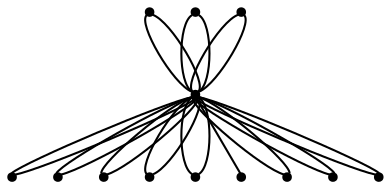 graph {
  node [shape=point,comment="{\"directed\":false,\"doi\":\"10.1007/978-3-540-77537-9_15\",\"figure\":\"? (2)\"}"]

  v0 [pos="1012.752086816832,1520.4918636615464"]
  v1 [pos="990.0768767068552,1605.083007182942"]
  v2 [pos="990.0737431459648,1435.899670716933"]
  v3 [pos="928.1266483129456,1373.972952230494"]
  v4 [pos="928.1266483129457,1667.0097892707881"]
  v5 [pos="843.5022437250891,1520.4918636615464"]
  v6 [pos="843.5022437250891,1351.3063965483984"]
  v7 [pos="843.5001758930294,1689.6773307746944"]
  v8 [pos="758.8757713051729,1373.972952230494"]
  v9 [pos="758.8757713051729,1667.0097892707881"]
  v10 [pos="696.9265927336937,1435.899670716933"]
  v11 [pos="696.9265927336936,1605.083007182942"]
  v12 [pos="674.250348707687,1520.4918636615462"]

  v12 -- v5 [id="-2",pos="674.250348707687,1520.4918636615462 688.3535518912381,1522.2518417998633 688.3535518912381,1522.2518417998633 688.3535518912381,1522.2518417998633 702.4598568228788,1524.0150000085368 730.6641953579215,1527.5413164258841 758.8768052212027,1527.5413164258841 787.0852794203647,1527.5413164258841 815.2896179554074,1524.0150000085368 829.395922887048,1522.2518417998633 833.8028507831484,1521.702166638675 835.455448744186,1521.4960384532294 843.5022437250891,1520.4918636615464"]
  v12 -- v5 [id="-3",pos="674.250348707687,1520.4918636615462 688.3535518912381,1518.729723075387 688.3535518912381,1518.729723075387 688.3535518912381,1518.729723075387 702.4598568228788,1516.9665648667133 730.6641953579215,1513.4403756521804 758.8768052212027,1513.4403756521804 787.0852794203647,1513.4403756521804 815.2896179554074,1516.9665648667133 829.395922887048,1518.729723075387 833.8028507831484,1519.2807100155976 835.455448744186,1519.4873301181765 843.5022437250891,1520.4918636615464"]
  v10 -- v5 [id="-4",pos="696.9265927336937,1435.899670716933 710.0196599561115,1441.422467105039 710.0196599561115,1441.422467105039 710.0196599561115,1441.422467105039 723.1169264682503,1446.9453588952556 749.3113958669263,1457.9910152728746 773.7379006674123,1472.0877583537074 798.1685411320176,1486.1886991274112 820.8354162881541,1503.340853807143 832.1688538662222,1511.9148323005734 835.7092408313306,1514.595472607913 837.0368859432463,1515.6007127231655 843.5022437250891,1520.4918636615464"]
  v9 -- v5 [id="-8",pos="758.8757713051729,1667.0097892707881 764.4017979821493,1653.9206196818322 764.4017979821493,1653.9206196818322 764.4017979821493,1653.9206196818322 769.926727117494,1640.8282700225195 780.9765853881836,1614.6478955995792 795.0787546557049,1590.2266088952556 809.1850595873456,1565.8051949881178 826.343675515818,1543.1469392896538 834.9208520223928,1531.8220727346998 837.6012395636978,1528.281700406375 838.6063848916873,1526.9540607832532 843.5022437250891,1520.4918636615464"]
  v8 -- v5 [id="-9",pos="758.8757713051729,1373.972952230494 764.4017979821493,1387.0652700891033 764.4017979821493,1387.0652700891033 764.4017979821493,1387.0652700891033 769.926727117494,1400.1532948527308 780.9765853881836,1426.3378669685421 795.0787546557049,1450.755083182809 809.1850595873456,1475.1763698871323 826.343675515818,1497.8346255855965 834.9208520223928,1509.1638170362357 837.6012395636978,1512.704149613681 838.6063848916873,1514.031774330223 843.5022437250891,1520.4918636615464"]
  v8 -- v5 [id="-11",pos="758.8757713051729,1373.972952230494 767.4540453533793,1385.3021118804297 767.4540453533793,1385.3021118804297 767.4540453533793,1385.3021118804297 776.031221859954,1396.6311761282545 793.1898377884265,1419.2852341338476 807.2961427200672,1443.7066480409853 821.3983119875885,1468.128061948123 832.4482338838799,1494.3084363710634 837.9731630192246,1507.400658827562 839.6997033740197,1511.4919783452178 840.347156007068,1513.0262231643387 843.5022437250891,1520.4918636615464"]
  v2 -- v5 [id="-13",pos="990.0737431459648,1435.899670716933 975.7839896978334,1446.6702192079777 961.4941885305005,1457.4449335911895 949.8647010270939,1465.5145529260174 938.2393491878065,1473.579974567974 929.2785103021665,1478.9403011615464 924.7960230272869,1481.6204644583327 920.3135357524072,1484.300627755119 920.3135357524072,1484.300627755119 920.3135357524072,1484.300627755119 895.8828952878021,1498.3973708359517 869.6925615532454,1509.4430272135705 856.5952950411064,1514.9659190037871 852.5024191390635,1516.6930947163726 850.9675906757974,1517.3407856085921 843.5022437250891,1520.4918636615464"]
  v5 -- v0 [id="-19",pos="843.5022437250891,1520.4918636615464 851.544871229072,1519.4873301181765 853.1974691901096,1519.2807100155976 857.6043970862099,1518.729723075387 871.7107020178506,1516.9665648667133 899.9192398426144,1513.4403756521804 928.1277140417764,1513.4403756521804 956.3361882409383,1513.4403756521804 984.5446624401003,1516.9665648667133 998.6467680820199,1518.729723075387 1012.752086816832,1520.4918636615464 1012.752086816832,1520.4918636615464 1012.752086816832,1520.4918636615464"]
  v5 -- v0 [id="-21",pos="843.5022437250891,1520.4918636615464 851.544871229072,1521.4960384532294 853.1974691901096,1521.702166638675 857.6043970862099,1522.2518417998633 871.7107020178506,1524.0150000085368 899.9192398426144,1527.5413164258841 928.1277140417764,1527.5413164258841 956.3361882409383,1527.5413164258841 984.5446624401003,1524.0150000085368 998.6467680820199,1522.2518417998633 1012.752086816832,1520.4918636615464 1012.752086816832,1520.4918636615464 1012.752086816832,1520.4918636615464"]
  v5 -- v2 [id="-23",pos="843.5022437250891,1520.4918636615464 850.4048202392667,1517.5782722690726 856.5952950411063,1514.9659190037871 856.5952950411064,1514.9659190037871 866.1649673107058,1503.340853807143 888.8317788412404,1486.1886991274112 913.2624829314475,1472.0877583537074 937.6889877319336,1457.9910152728746 963.8834571306095,1446.9453588952556 976.9806600171465,1441.422467105039 990.0737431459648,1435.899670716933 990.0737431459648,1435.899670716933 990.0737431459648,1435.899670716933"]
  v5 -- v1 [id="-24",pos="843.5022437250891,1520.4918636615464 850.9693677189737,1523.6426555081687 852.5037115341008,1524.2898693898346 856.5952950411064,1526.0157730742774 869.6925615532454,1531.5385376616796 895.8870309519212,1542.5843212421128 920.3135357524072,1556.6810643229455 944.7442398426144,1570.7820050966495 967.411051373149,1587.934032573567 978.7444889512172,1596.5080110669974 990.0768767068552,1605.083007182942 990.0768767068552,1605.083007182942 990.0768767068552,1605.083007182942"]
  v5 -- v1 [id="-25",pos="843.5022437250891,1520.4918636615464 850.4067749867604,1523.4053437515577 856.5952950411063,1526.0157730742774 856.5952950411064,1526.0157730742774 866.1649673107058,1537.6408382709214 888.8317788412404,1554.792865747839 913.2624829314475,1568.893806521543 937.6931233960528,1582.9906768051899 963.8834571306095,1594.036333182809 976.9806600171465,1599.559097770211 990.0768767068552,1605.083007182942 990.0768767068552,1605.083007182942 990.0768767068552,1605.083007182942"]
  v5 -- v4 [id="-26",pos="843.5022437250891,1520.4918636615464 849.9658289374307,1525.3827283935952 851.2939661536105,1526.3874914982941 854.8356653967569,1529.0668597774911 860.6567080830418,1543.1469392896538 877.8152603859124,1565.8051949881178 891.9215653175531,1590.2266088952556 906.0237345850744,1614.6478955995792 917.0777921454851,1640.8282700225195 922.6027212808298,1653.9206196818322 928.1266483129457,1667.0097892707881 928.1266483129457,1667.0097892707881 928.1266483129457,1667.0097892707881"]
  v5 -- v3 [id="-28",pos="843.5022437250891,1520.4918636615464 849.9616932733115,1515.6007127231655 851.2898304894914,1514.595472607913 854.8315297326376,1511.9148323005734 860.6567080830418,1497.8346255855965 877.8152603859124,1475.1763698871323 891.9215653175531,1450.755083182809 906.0237345850744,1426.3378669685421 917.0777921454851,1400.1532948527308 922.6027212808298,1387.0610723962322 928.1266483129456,1373.972952230494 928.1266483129456,1373.972952230494 928.1266483129456,1373.972952230494"]
  v5 -- v3 [id="-34",pos="843.5022437250891,1520.4918636615464 848.3939350815706,1514.031774330223 849.39908040956,1512.704149613681 852.0794679508653,1509.1638170362357 854.5521497149799,1494.3084363710634 865.6020079856695,1468.128061948123 879.7083765429119,1443.7066480409853 893.8104821848315,1419.2852341338476 910.9690981133039,1396.6311761282545 919.5462746198787,1385.3021118804297 928.1266483129456,1373.972952230494 928.1266483129456,1373.972952230494 928.1266483129456,1373.972952230494"]
  v5 -- v4 [id="-36",pos="843.5022437250891,1520.4918636615464 848.3939350815706,1526.9516667865378 849.39908040956,1528.2788144925262 852.0794679508653,1531.8178750418288 854.5521497149799,1546.673255707001 865.6020079856695,1572.8536301299414 879.7083765429119,1597.2749168342648 893.8104821848315,1621.6963307414026 910.9690981133039,1644.3545864398668 919.5462746198787,1655.6795801976348 928.1266483129457,1667.0097892707881 928.1266483129457,1667.0097892707881 928.1266483129457,1667.0097892707881"]
  v5 -- v10 [id="-43",pos="843.5022437250891,1520.4918636615464 830.4050249321516,1514.9659190037871 830.4050249321516,1514.9659190037871 830.4050249321516,1514.9659190037871 817.3077584200126,1509.4430272135705 791.1174883110579,1498.3973708359517 766.6867842208507,1484.300627755119 742.2561437562454,1470.1995597786008 719.589268600109,1453.0517299945543 708.2600303117619,1444.4735538082527 696.9265927336937,1435.899670716933 696.9265927336937,1435.899670716933 696.9265927336937,1435.899670716933"]
  v5 -- v9 [id="-46",pos="843.5022437250891,1520.4918636615464 837.9731630192246,1533.5810332505025 837.9731630192246,1533.5810332505025 837.9731630192246,1533.5810332505025 832.4482338838799,1546.673255707001 821.3983119875885,1572.8536301299414 807.2961427200672,1597.2749168342648 793.1898377884265,1621.6963307414026 776.031221859954,1644.3545864398668 767.4540453533793,1655.6836506876916 758.8757713051729,1667.0097892707881 758.8757713051729,1667.0097892707881 758.8757713051729,1667.0097892707881"]
  v5 -- v6 [id="-51",pos="843.5022437250891,1520.4918636615464 849.0272205796352,1507.400658827562 849.0272205796352,1507.400658827562 849.0272205796352,1507.400658827562 847.0256863971089,1492.295197429524 850.5533442652502,1464.0973863721733 850.5533442652502,1435.8997025176366 850.5533442652502,1407.7018914602859 847.0256863971089,1379.5042076057491 845.2619210886401,1365.4031396292312 843.5022437250891,1351.3063965483984 843.5022437250891,1351.3063965483984 843.5022437250891,1351.3063965483984"]
  v5 -- v11 [id="-55",pos="843.5022437250891,1520.4918636615464 832.1688538662222,1529.0668597774911 832.1688538662222,1529.0668597774911 832.1688538662222,1529.0668597774911 820.8354162881541,1537.6408382709214 798.1685411320176,1554.792865747839 773.7379006674123,1568.893806521543 749.3113958669263,1582.9906768051899 723.1169264682503,1594.036333182809 710.0238592458326,1599.559097770211 696.9265927336936,1605.083007182942 696.9265927336936,1605.083007182942 696.9265927336936,1605.083007182942"]
  v5 -- v11 [id="-60",pos="843.5022437250891,1520.4918636615464 830.4050249321516,1526.0157730742774 830.4050249321516,1526.0157730742774 830.4050249321516,1526.0157730742774 817.3077584200126,1531.5385376616796 791.1174883110579,1542.5843212421128 766.6867842208507,1556.6810643229455 742.2561437562454,1570.7820050966495 719.5934678898301,1587.934032573567 708.2600303117619,1596.5080110669974 696.9265927336936,1605.083007182942 696.9265927336936,1605.083007182942 696.9265927336936,1605.083007182942"]
  v7 -- v5 [id="-69",pos="843.5001758930294,1689.6773307746944 845.2619210886401,1675.5784252460192 845.2619210886401,1675.5784252460192 845.2619210886401,1675.5784252460192 847.0256863971089,1661.4816821651864 850.5533442652502,1633.2838711078355 850.5533442652502,1605.081989560428 850.5533442652502,1576.888376195948 847.0256863971089,1548.6906923414115 845.2619210886401,1534.5896243648933 844.710724546743,1530.1843921521331 844.5040258435316,1528.532430072348 843.5022437250891,1520.4918636615464"]
  v7 -- v5 [id="-102",pos="843.5001758930294,1689.6773307746944 841.7384625102198,1675.5784252460192 841.7384625102198,1675.5784252460192 841.7384625102198,1675.5784252460192 839.9746335761491,1661.4816821651864 836.4470393336096,1633.2838711078355 836.4470393336096,1605.081989560428 836.4470393336096,1576.888376195948 839.9746335761491,1548.6906923414115 841.7384625102198,1534.5896243648933 842.2883467740792,1530.1843921521331 842.4945533730264,1528.532430072348 843.5022437250891,1520.4918636615464"]
}